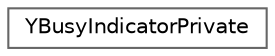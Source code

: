 digraph "Graphical Class Hierarchy"
{
 // LATEX_PDF_SIZE
  bgcolor="transparent";
  edge [fontname=Helvetica,fontsize=10,labelfontname=Helvetica,labelfontsize=10];
  node [fontname=Helvetica,fontsize=10,shape=box,height=0.2,width=0.4];
  rankdir="LR";
  Node0 [id="Node000000",label="YBusyIndicatorPrivate",height=0.2,width=0.4,color="grey40", fillcolor="white", style="filled",URL="$structYBusyIndicatorPrivate.html",tooltip=" "];
}
